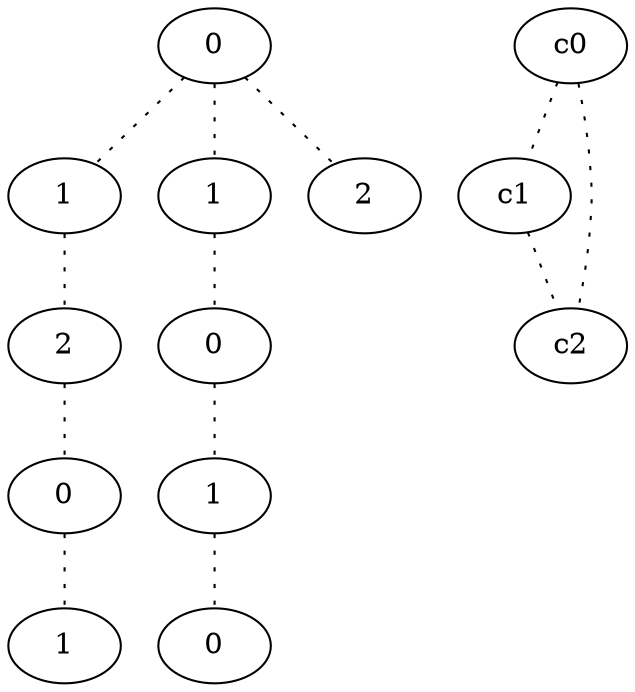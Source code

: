 graph {
a0[label=0];
a1[label=1];
a2[label=2];
a3[label=0];
a4[label=1];
a5[label=1];
a6[label=0];
a7[label=1];
a8[label=0];
a9[label=2];
a0 -- a1 [style=dotted];
a0 -- a5 [style=dotted];
a0 -- a9 [style=dotted];
a1 -- a2 [style=dotted];
a2 -- a3 [style=dotted];
a3 -- a4 [style=dotted];
a5 -- a6 [style=dotted];
a6 -- a7 [style=dotted];
a7 -- a8 [style=dotted];
c0 -- c1 [style=dotted];
c0 -- c2 [style=dotted];
c1 -- c2 [style=dotted];
}
